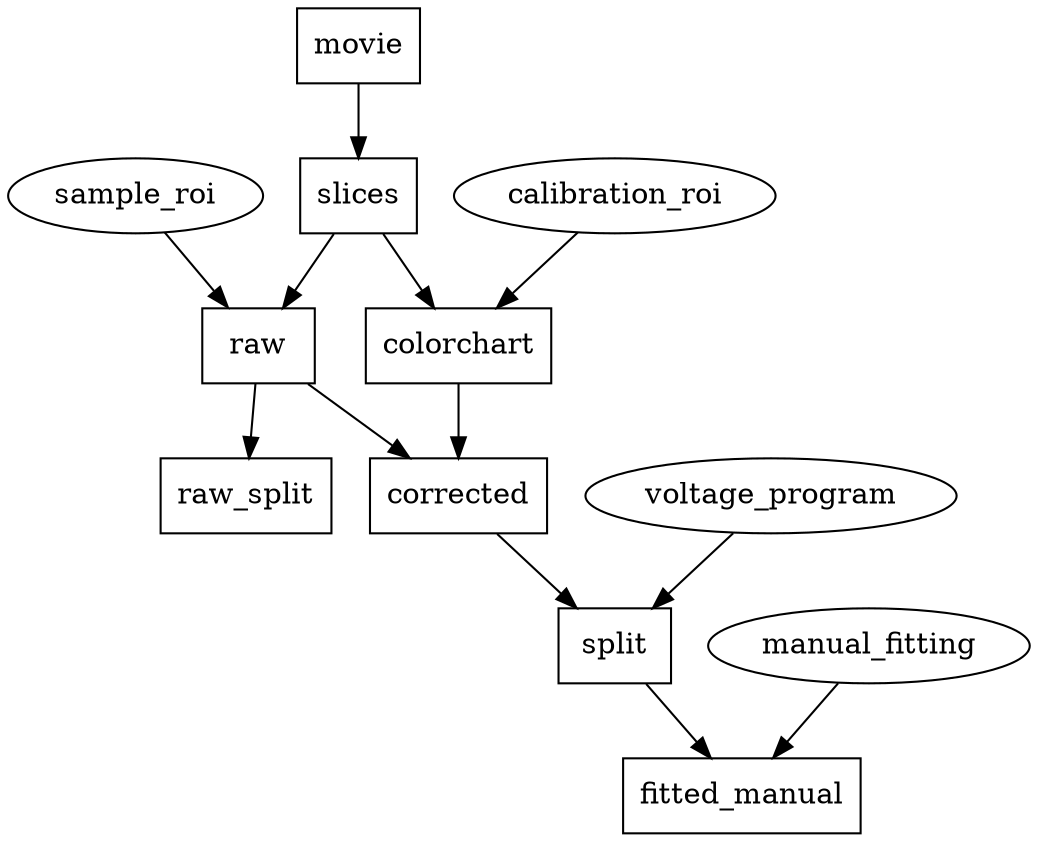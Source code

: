 digraph {
    node [shape = rect];
    sample_roi [shape = oval];
    calibration_roi [shape = oval];
    manual_fitting [shape=oval];
    voltage_program [shape=oval];
    movie -> slices;
    slices -> raw;
    raw -> raw_split;
    slices -> colorchart;
    calibration_roi -> colorchart;
    sample_roi -> raw;
    raw -> corrected;
    colorchart -> corrected;
    voltage_program -> split;
    corrected -> split;
    manual_fitting -> fitted_manual;    
    split -> fitted_manual;
}